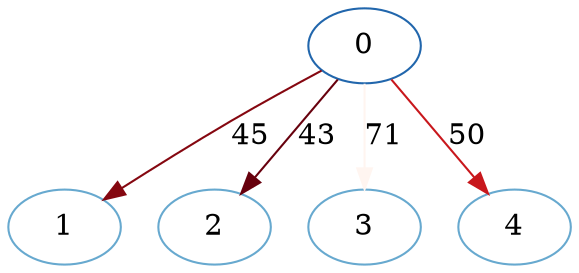 /* Created by igraph @VERSION@ */
digraph {
  0 [
    name="Th166.12"
    dates=0
    year=2012
    color="#2166AC"
    "label.cex"=1
  ];
  1 [
    name="Th092.13"
    dates=366
    year=2013
    color="#67A9CF"
    "label.cex"=1
  ];
  2 [
    name="Th211.13"
    dates=366
    year=2013
    color="#67A9CF"
    "label.cex"=1
  ];
  3 [
    name="Th245.13"
    dates=366
    year=2013
    color="#67A9CF"
    "label.cex"=1
  ];
  4 [
    name="Th246.13"
    dates=366
    year=2013
    color="#67A9CF"
    "label.cex"=1
  ];

  0 -> 1 [
    weight=45
    label=45
    color="#850710"
  ];
  0 -> 2 [
    weight=43
    label=43
    color="#67000D"
  ];
  0 -> 3 [
    weight=71
    label=71
    color="#FFF5F0"
  ];
  0 -> 4 [
    weight=50
    label=50
    color="#C8171C"
  ];
}
